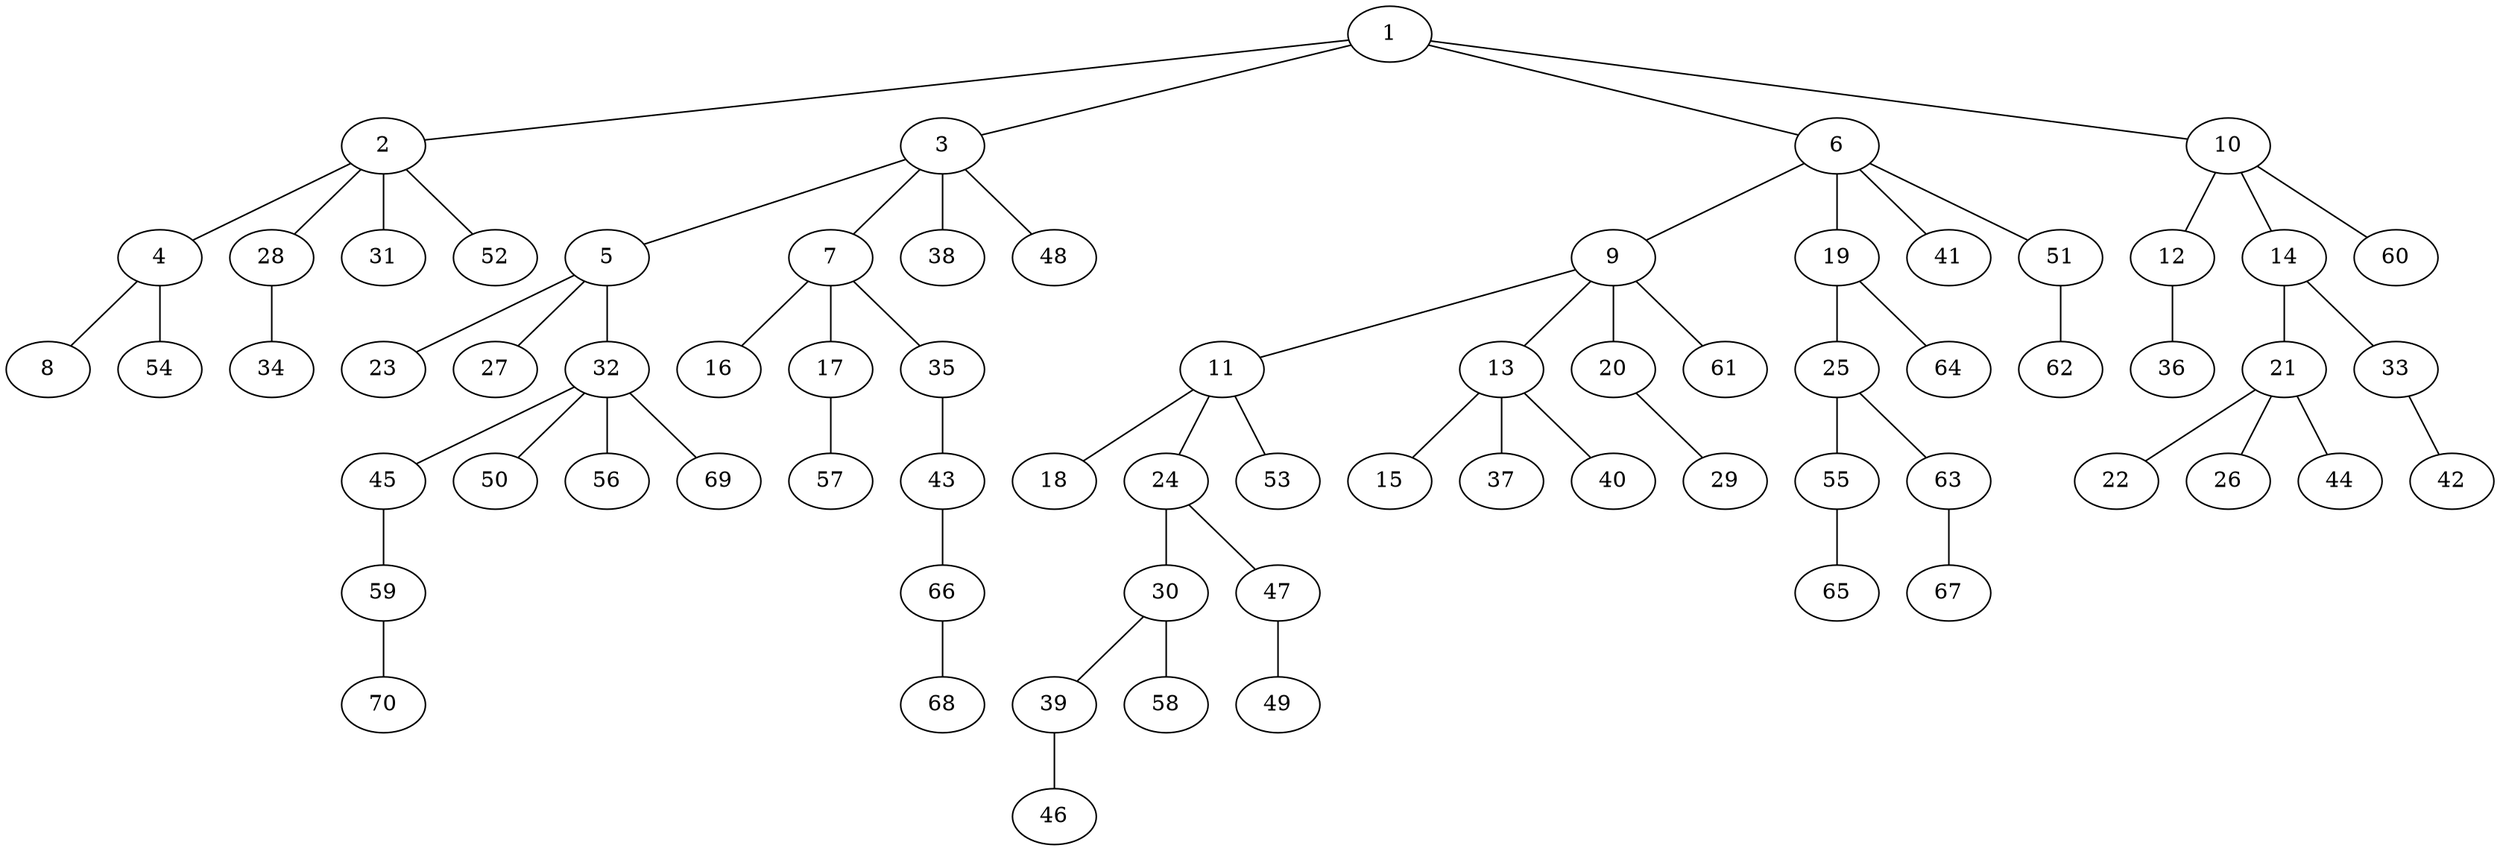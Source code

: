 graph graphname {1--2
1--3
1--6
1--10
2--4
2--28
2--31
2--52
3--5
3--7
3--38
3--48
4--8
4--54
5--23
5--27
5--32
6--9
6--19
6--41
6--51
7--16
7--17
7--35
9--11
9--13
9--20
9--61
10--12
10--14
10--60
11--18
11--24
11--53
12--36
13--15
13--37
13--40
14--21
14--33
17--57
19--25
19--64
20--29
21--22
21--26
21--44
24--30
24--47
25--55
25--63
28--34
30--39
30--58
32--45
32--50
32--56
32--69
33--42
35--43
39--46
43--66
45--59
47--49
51--62
55--65
59--70
63--67
66--68
}